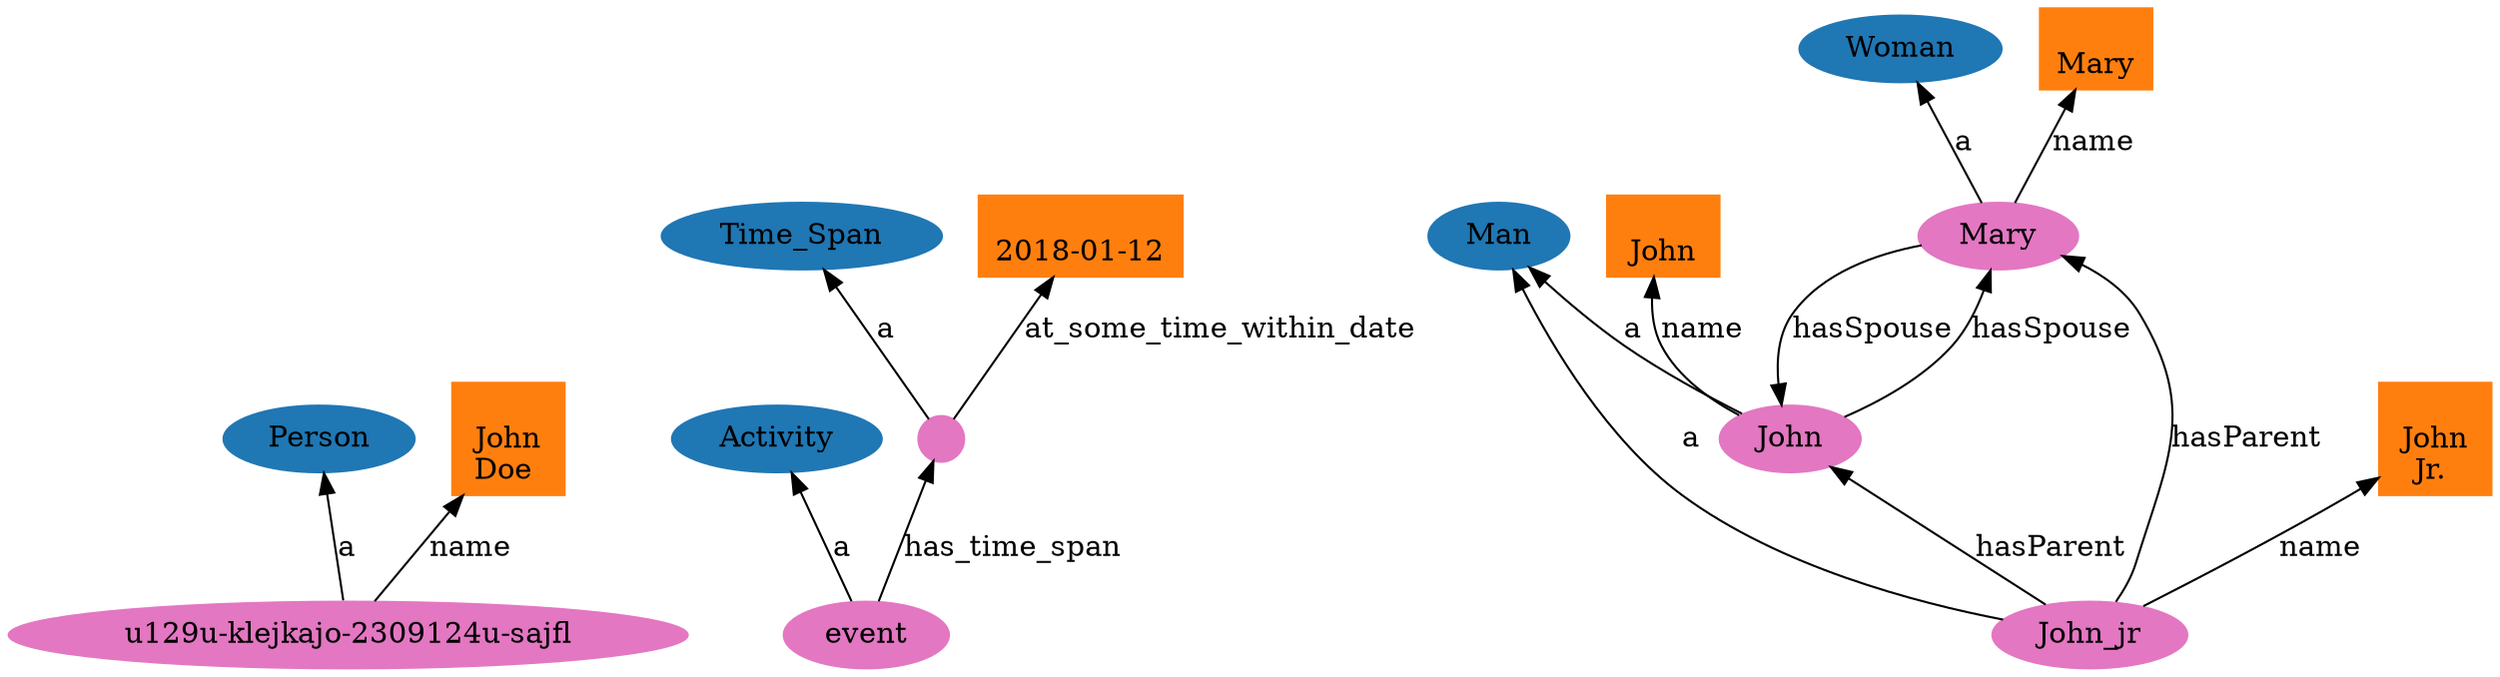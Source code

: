 digraph G {
  rankdir=BT
  node[style="filled" height=.3]
"http://dig.isi.edu/Person" [fillcolor="#1f77b4" color="#1f77b4" label="Person"]
"http://dig.isi.edu/Activity" [fillcolor="#1f77b4" color="#1f77b4" label="Activity"]
"http://dig.isi.edu/Man" [fillcolor="#1f77b4" color="#1f77b4" label="Man"]
"http://dig.isi.edu/Time_Span" [fillcolor="#1f77b4" color="#1f77b4" label="Time_Span"]
"http://dig.isi.edu/Woman" [fillcolor="#1f77b4" color="#1f77b4" label="Woman"]
"http://dig.isi.edu/event" [fillcolor="#e377c2" color="#e377c2" label="event"]
"http://dig.isi.edu/John" [fillcolor="#e377c2" color="#e377c2" label="John"]
"http://dig.isi.edu/Mary" [fillcolor="#e377c2" color="#e377c2" label="Mary"]
"http://dig.isi.edu/John_jr" [fillcolor="#e377c2" color="#e377c2" label="John_jr"]
"ub2bL16C20" [fillcolor="#e377c2" color="#e377c2" label="" shape="circle"]
"http://dig.isi.edu/u129u-klejkajo-2309124u-sajfl" [fillcolor="#e377c2" color="#e377c2" label="u129u-klejkajo-2309124u-sajfl"]
"5fd43c2b9376411a8714f61adeb38005" [fillcolor="#ff7f0e" color="#ff7f0e" label="\n2018-01-12" shape="rect"]
"6ed1da2091014cc182c07bd33912f21b" [fillcolor="#ff7f0e" color="#ff7f0e" label="\nJohn\nJr. " shape="rect"]
"05a1505501bf499ab97a1ec291c66059" [fillcolor="#ff7f0e" color="#ff7f0e" label="\nMary" shape="rect"]
"bb504ae0976c4222877ce758d44db985" [fillcolor="#ff7f0e" color="#ff7f0e" label="\nJohn" shape="rect"]
"73ab8578a6b04cb5876089cef98bf57a" [fillcolor="#ff7f0e" color="#ff7f0e" label="\nJohn\nDoe " shape="rect"]
  "http://dig.isi.edu/u129u-klejkajo-2309124u-sajfl" -> "http://dig.isi.edu/Person" [label="a"]
  "http://dig.isi.edu/John_jr" -> "6ed1da2091014cc182c07bd33912f21b" [label="name"]
  "http://dig.isi.edu/John_jr" -> "http://dig.isi.edu/Mary" [label="hasParent"]
  "http://dig.isi.edu/Mary" -> "http://dig.isi.edu/Woman" [label="a"]
  "http://dig.isi.edu/John_jr" -> "http://dig.isi.edu/Man" [label="a"]
  "http://dig.isi.edu/John_jr" -> "http://dig.isi.edu/John" [label="hasParent"]
  "http://dig.isi.edu/John" -> "http://dig.isi.edu/Man" [label="a"]
  "http://dig.isi.edu/event" -> "ub2bL16C20" [label="has_time_span"]
  "ub2bL16C20" -> "http://dig.isi.edu/Time_Span" [label="a"]
  "http://dig.isi.edu/Mary" -> "05a1505501bf499ab97a1ec291c66059" [label="name"]
  "http://dig.isi.edu/u129u-klejkajo-2309124u-sajfl" -> "73ab8578a6b04cb5876089cef98bf57a" [label="name"]
  "http://dig.isi.edu/event" -> "http://dig.isi.edu/Activity" [label="a"]
  "http://dig.isi.edu/Mary" -> "http://dig.isi.edu/John" [label="hasSpouse"]
  "http://dig.isi.edu/John" -> "bb504ae0976c4222877ce758d44db985" [label="name"]
  "ub2bL16C20" -> "5fd43c2b9376411a8714f61adeb38005" [label="at_some_time_within_date"]
  "http://dig.isi.edu/John" -> "http://dig.isi.edu/Mary" [label="hasSpouse"]
}